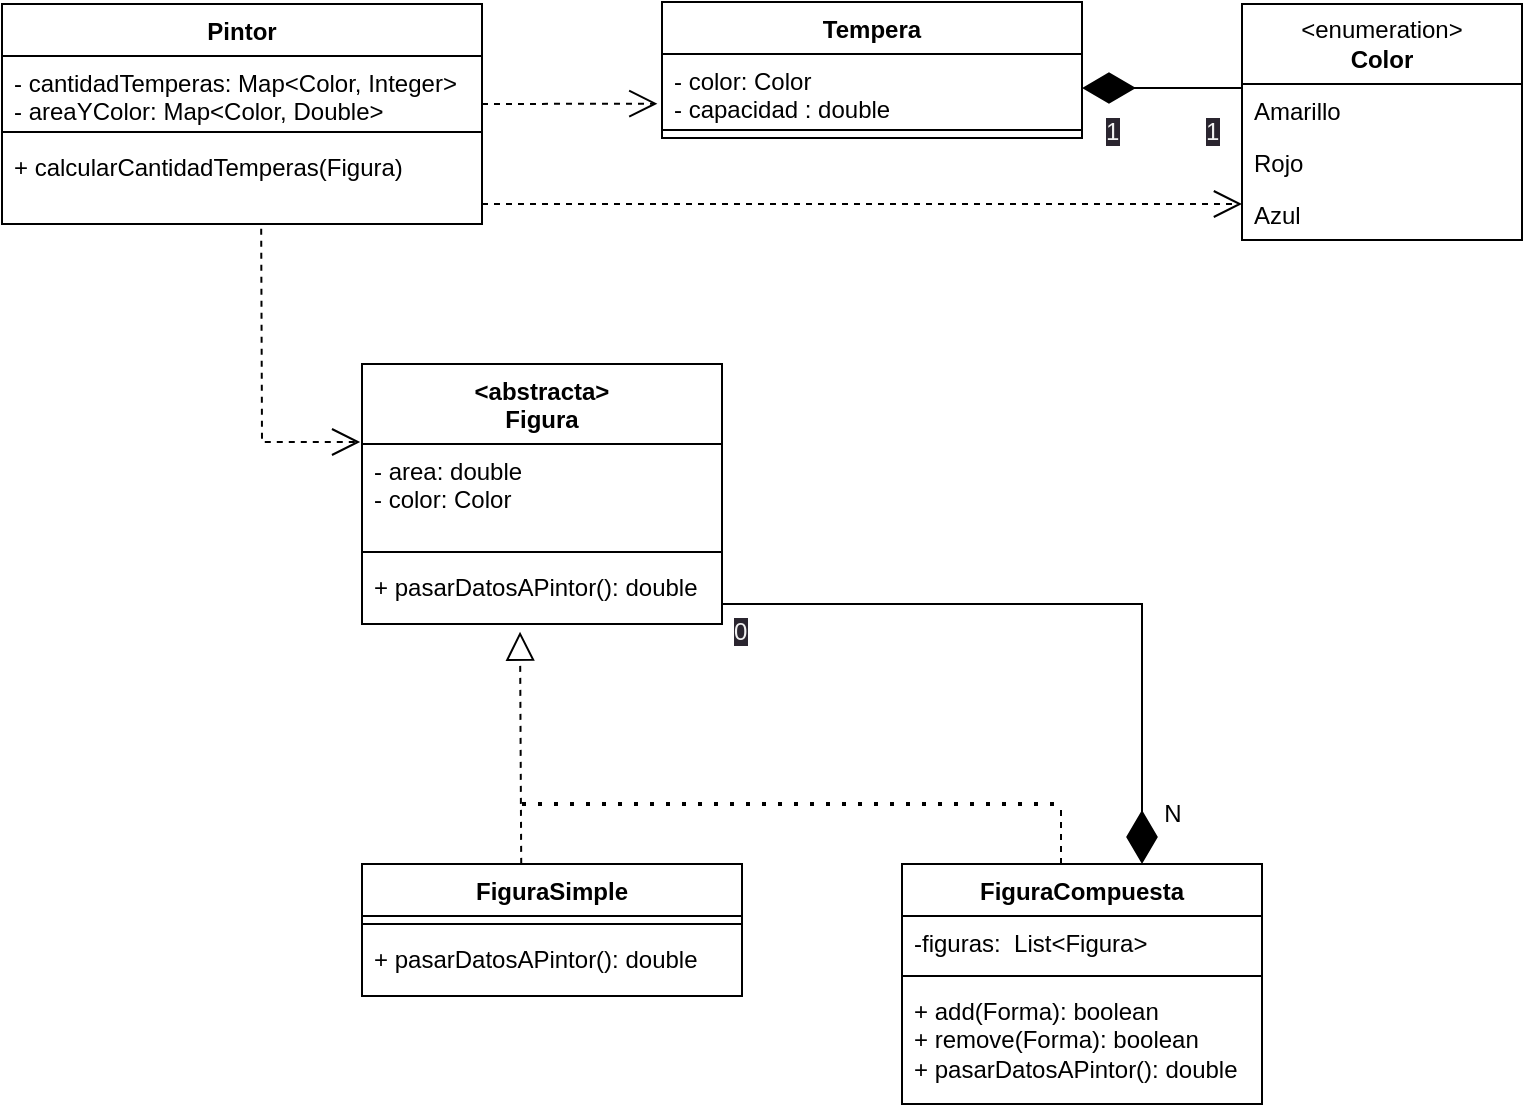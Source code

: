 <mxfile version="21.4.0" type="device">
  <diagram name="Página-1" id="YNBm7ADiWOh7QlegEDKo">
    <mxGraphModel dx="297" dy="511" grid="1" gridSize="10" guides="1" tooltips="1" connect="1" arrows="1" fold="1" page="1" pageScale="1" pageWidth="827" pageHeight="1169" math="0" shadow="0">
      <root>
        <mxCell id="0" />
        <mxCell id="1" parent="0" />
        <mxCell id="S-KEv3DDmNXd96zq63Ft-9" value="Tempera" style="swimlane;fontStyle=1;align=center;verticalAlign=top;childLayout=stackLayout;horizontal=1;startSize=26;horizontalStack=0;resizeParent=1;resizeParentMax=0;resizeLast=0;collapsible=1;marginBottom=0;whiteSpace=wrap;html=1;" vertex="1" parent="1">
          <mxGeometry x="370" y="9" width="210" height="68" as="geometry" />
        </mxCell>
        <mxCell id="S-KEv3DDmNXd96zq63Ft-10" value="- color: Color&lt;br&gt;- capacidad : double" style="text;strokeColor=none;fillColor=none;align=left;verticalAlign=top;spacingLeft=4;spacingRight=4;overflow=hidden;rotatable=0;points=[[0,0.5],[1,0.5]];portConstraint=eastwest;whiteSpace=wrap;html=1;" vertex="1" parent="S-KEv3DDmNXd96zq63Ft-9">
          <mxGeometry y="26" width="210" height="34" as="geometry" />
        </mxCell>
        <mxCell id="S-KEv3DDmNXd96zq63Ft-113" value="" style="endArrow=open;endSize=12;dashed=1;html=1;rounded=0;entryX=-0.011;entryY=0.73;entryDx=0;entryDy=0;entryPerimeter=0;" edge="1" parent="S-KEv3DDmNXd96zq63Ft-9" target="S-KEv3DDmNXd96zq63Ft-10">
          <mxGeometry width="160" relative="1" as="geometry">
            <mxPoint x="-90" y="51" as="sourcePoint" />
            <mxPoint x="-10" y="51" as="targetPoint" />
          </mxGeometry>
        </mxCell>
        <mxCell id="S-KEv3DDmNXd96zq63Ft-11" value="" style="line;strokeWidth=1;fillColor=none;align=left;verticalAlign=middle;spacingTop=-1;spacingLeft=3;spacingRight=3;rotatable=0;labelPosition=right;points=[];portConstraint=eastwest;strokeColor=inherit;" vertex="1" parent="S-KEv3DDmNXd96zq63Ft-9">
          <mxGeometry y="60" width="210" height="8" as="geometry" />
        </mxCell>
        <mxCell id="S-KEv3DDmNXd96zq63Ft-13" value="&amp;lt;enumeration&amp;gt;&lt;br style=&quot;font-weight: 700;&quot;&gt;&lt;span style=&quot;font-weight: 700;&quot;&gt;Color&lt;/span&gt;" style="swimlane;fontStyle=0;childLayout=stackLayout;horizontal=1;startSize=40;fillColor=none;horizontalStack=0;resizeParent=1;resizeParentMax=0;resizeLast=0;collapsible=1;marginBottom=0;whiteSpace=wrap;html=1;" vertex="1" parent="1">
          <mxGeometry x="660" y="10" width="140" height="118" as="geometry" />
        </mxCell>
        <mxCell id="S-KEv3DDmNXd96zq63Ft-14" value="Amarillo" style="text;strokeColor=none;fillColor=none;align=left;verticalAlign=top;spacingLeft=4;spacingRight=4;overflow=hidden;rotatable=0;points=[[0,0.5],[1,0.5]];portConstraint=eastwest;whiteSpace=wrap;html=1;" vertex="1" parent="S-KEv3DDmNXd96zq63Ft-13">
          <mxGeometry y="40" width="140" height="26" as="geometry" />
        </mxCell>
        <mxCell id="S-KEv3DDmNXd96zq63Ft-15" value="Rojo" style="text;strokeColor=none;fillColor=none;align=left;verticalAlign=top;spacingLeft=4;spacingRight=4;overflow=hidden;rotatable=0;points=[[0,0.5],[1,0.5]];portConstraint=eastwest;whiteSpace=wrap;html=1;" vertex="1" parent="S-KEv3DDmNXd96zq63Ft-13">
          <mxGeometry y="66" width="140" height="26" as="geometry" />
        </mxCell>
        <mxCell id="S-KEv3DDmNXd96zq63Ft-16" value="Azul" style="text;strokeColor=none;fillColor=none;align=left;verticalAlign=top;spacingLeft=4;spacingRight=4;overflow=hidden;rotatable=0;points=[[0,0.5],[1,0.5]];portConstraint=eastwest;whiteSpace=wrap;html=1;" vertex="1" parent="S-KEv3DDmNXd96zq63Ft-13">
          <mxGeometry y="92" width="140" height="26" as="geometry" />
        </mxCell>
        <mxCell id="S-KEv3DDmNXd96zq63Ft-19" value="FiguraSimple" style="swimlane;fontStyle=1;align=center;verticalAlign=top;childLayout=stackLayout;horizontal=1;startSize=26;horizontalStack=0;resizeParent=1;resizeParentMax=0;resizeLast=0;collapsible=1;marginBottom=0;whiteSpace=wrap;html=1;" vertex="1" parent="1">
          <mxGeometry x="220" y="440" width="190" height="66" as="geometry" />
        </mxCell>
        <mxCell id="S-KEv3DDmNXd96zq63Ft-21" value="" style="line;strokeWidth=1;fillColor=none;align=left;verticalAlign=middle;spacingTop=-1;spacingLeft=3;spacingRight=3;rotatable=0;labelPosition=right;points=[];portConstraint=eastwest;strokeColor=inherit;" vertex="1" parent="S-KEv3DDmNXd96zq63Ft-19">
          <mxGeometry y="26" width="190" height="8" as="geometry" />
        </mxCell>
        <mxCell id="S-KEv3DDmNXd96zq63Ft-22" value="+ pasarDatosAPintor(): double" style="text;strokeColor=none;fillColor=none;align=left;verticalAlign=top;spacingLeft=4;spacingRight=4;overflow=hidden;rotatable=0;points=[[0,0.5],[1,0.5]];portConstraint=eastwest;whiteSpace=wrap;html=1;" vertex="1" parent="S-KEv3DDmNXd96zq63Ft-19">
          <mxGeometry y="34" width="190" height="32" as="geometry" />
        </mxCell>
        <mxCell id="S-KEv3DDmNXd96zq63Ft-28" value="&amp;lt;abstracta&amp;gt;&lt;br&gt;Figura" style="swimlane;fontStyle=1;align=center;verticalAlign=top;childLayout=stackLayout;horizontal=1;startSize=40;horizontalStack=0;resizeParent=1;resizeParentMax=0;resizeLast=0;collapsible=1;marginBottom=0;whiteSpace=wrap;html=1;" vertex="1" parent="1">
          <mxGeometry x="220" y="190" width="180" height="130" as="geometry" />
        </mxCell>
        <mxCell id="S-KEv3DDmNXd96zq63Ft-29" value="- area: double&lt;br&gt;- color: Color" style="text;strokeColor=none;fillColor=none;align=left;verticalAlign=top;spacingLeft=4;spacingRight=4;overflow=hidden;rotatable=0;points=[[0,0.5],[1,0.5]];portConstraint=eastwest;whiteSpace=wrap;html=1;" vertex="1" parent="S-KEv3DDmNXd96zq63Ft-28">
          <mxGeometry y="40" width="180" height="50" as="geometry" />
        </mxCell>
        <mxCell id="S-KEv3DDmNXd96zq63Ft-30" value="" style="line;strokeWidth=1;fillColor=none;align=left;verticalAlign=middle;spacingTop=-1;spacingLeft=3;spacingRight=3;rotatable=0;labelPosition=right;points=[];portConstraint=eastwest;strokeColor=inherit;" vertex="1" parent="S-KEv3DDmNXd96zq63Ft-28">
          <mxGeometry y="90" width="180" height="8" as="geometry" />
        </mxCell>
        <mxCell id="S-KEv3DDmNXd96zq63Ft-31" value="+ pasarDatosAPintor(): double" style="text;strokeColor=none;fillColor=none;align=left;verticalAlign=top;spacingLeft=4;spacingRight=4;overflow=hidden;rotatable=0;points=[[0,0.5],[1,0.5]];portConstraint=eastwest;whiteSpace=wrap;html=1;" vertex="1" parent="S-KEv3DDmNXd96zq63Ft-28">
          <mxGeometry y="98" width="180" height="32" as="geometry" />
        </mxCell>
        <mxCell id="S-KEv3DDmNXd96zq63Ft-36" value="FiguraCompuesta" style="swimlane;fontStyle=1;align=center;verticalAlign=top;childLayout=stackLayout;horizontal=1;startSize=26;horizontalStack=0;resizeParent=1;resizeParentMax=0;resizeLast=0;collapsible=1;marginBottom=0;whiteSpace=wrap;html=1;" vertex="1" parent="1">
          <mxGeometry x="490" y="440" width="180" height="120" as="geometry" />
        </mxCell>
        <mxCell id="S-KEv3DDmNXd96zq63Ft-37" value="-figuras:&amp;nbsp; List&amp;lt;Figura&amp;gt;" style="text;strokeColor=none;fillColor=none;align=left;verticalAlign=top;spacingLeft=4;spacingRight=4;overflow=hidden;rotatable=0;points=[[0,0.5],[1,0.5]];portConstraint=eastwest;whiteSpace=wrap;html=1;" vertex="1" parent="S-KEv3DDmNXd96zq63Ft-36">
          <mxGeometry y="26" width="180" height="26" as="geometry" />
        </mxCell>
        <mxCell id="S-KEv3DDmNXd96zq63Ft-38" value="" style="line;strokeWidth=1;fillColor=none;align=left;verticalAlign=middle;spacingTop=-1;spacingLeft=3;spacingRight=3;rotatable=0;labelPosition=right;points=[];portConstraint=eastwest;strokeColor=inherit;" vertex="1" parent="S-KEv3DDmNXd96zq63Ft-36">
          <mxGeometry y="52" width="180" height="8" as="geometry" />
        </mxCell>
        <mxCell id="S-KEv3DDmNXd96zq63Ft-39" value="+ add(Forma): boolean&lt;br&gt;+ remove(Forma): boolean&lt;br&gt;+ pasarDatosAPintor(): double" style="text;strokeColor=none;fillColor=none;align=left;verticalAlign=top;spacingLeft=4;spacingRight=4;overflow=hidden;rotatable=0;points=[[0,0.5],[1,0.5]];portConstraint=eastwest;whiteSpace=wrap;html=1;" vertex="1" parent="S-KEv3DDmNXd96zq63Ft-36">
          <mxGeometry y="60" width="180" height="60" as="geometry" />
        </mxCell>
        <mxCell id="S-KEv3DDmNXd96zq63Ft-41" value="" style="endArrow=block;dashed=1;endFill=0;endSize=12;html=1;rounded=0;entryX=0.439;entryY=1.12;entryDx=0;entryDy=0;entryPerimeter=0;exitX=0.419;exitY=-0.001;exitDx=0;exitDy=0;exitPerimeter=0;" edge="1" parent="1" source="S-KEv3DDmNXd96zq63Ft-19" target="S-KEv3DDmNXd96zq63Ft-31">
          <mxGeometry width="160" relative="1" as="geometry">
            <mxPoint x="300" y="430" as="sourcePoint" />
            <mxPoint x="460" y="430" as="targetPoint" />
          </mxGeometry>
        </mxCell>
        <mxCell id="S-KEv3DDmNXd96zq63Ft-43" value="" style="endArrow=none;dashed=1;html=1;dashPattern=1 3;strokeWidth=2;rounded=0;" edge="1" parent="1">
          <mxGeometry width="50" height="50" relative="1" as="geometry">
            <mxPoint x="300" y="410" as="sourcePoint" />
            <mxPoint x="570" y="410" as="targetPoint" />
          </mxGeometry>
        </mxCell>
        <mxCell id="S-KEv3DDmNXd96zq63Ft-44" value="" style="endArrow=none;dashed=1;html=1;rounded=0;" edge="1" parent="1">
          <mxGeometry width="50" height="50" relative="1" as="geometry">
            <mxPoint x="569.5" y="440" as="sourcePoint" />
            <mxPoint x="569.5" y="410" as="targetPoint" />
          </mxGeometry>
        </mxCell>
        <mxCell id="S-KEv3DDmNXd96zq63Ft-45" value="" style="endArrow=diamondThin;endFill=1;endSize=24;html=1;rounded=0;" edge="1" parent="1">
          <mxGeometry width="160" relative="1" as="geometry">
            <mxPoint x="410" y="310" as="sourcePoint" />
            <mxPoint x="610" y="440" as="targetPoint" />
            <Array as="points">
              <mxPoint x="400" y="310" />
              <mxPoint x="410" y="310" />
              <mxPoint x="610" y="310" />
            </Array>
          </mxGeometry>
        </mxCell>
        <mxCell id="S-KEv3DDmNXd96zq63Ft-46" value="N" style="text;html=1;align=center;verticalAlign=middle;resizable=0;points=[];autosize=1;strokeColor=none;fillColor=none;" vertex="1" parent="1">
          <mxGeometry x="610" y="400" width="30" height="30" as="geometry" />
        </mxCell>
        <mxCell id="S-KEv3DDmNXd96zq63Ft-90" value="Pintor" style="swimlane;fontStyle=1;align=center;verticalAlign=top;childLayout=stackLayout;horizontal=1;startSize=26;horizontalStack=0;resizeParent=1;resizeParentMax=0;resizeLast=0;collapsible=1;marginBottom=0;whiteSpace=wrap;html=1;" vertex="1" parent="1">
          <mxGeometry x="40" y="10" width="240" height="110" as="geometry" />
        </mxCell>
        <mxCell id="S-KEv3DDmNXd96zq63Ft-91" value="- cantidadTemperas: Map&amp;lt;Color, Integer&amp;gt;&lt;br&gt;- areaYColor: Map&amp;lt;Color, Double&amp;gt;" style="text;strokeColor=none;fillColor=none;align=left;verticalAlign=top;spacingLeft=4;spacingRight=4;overflow=hidden;rotatable=0;points=[[0,0.5],[1,0.5]];portConstraint=eastwest;whiteSpace=wrap;html=1;" vertex="1" parent="S-KEv3DDmNXd96zq63Ft-90">
          <mxGeometry y="26" width="240" height="34" as="geometry" />
        </mxCell>
        <mxCell id="S-KEv3DDmNXd96zq63Ft-92" value="" style="line;strokeWidth=1;fillColor=none;align=left;verticalAlign=middle;spacingTop=-1;spacingLeft=3;spacingRight=3;rotatable=0;labelPosition=right;points=[];portConstraint=eastwest;strokeColor=inherit;" vertex="1" parent="S-KEv3DDmNXd96zq63Ft-90">
          <mxGeometry y="60" width="240" height="8" as="geometry" />
        </mxCell>
        <mxCell id="S-KEv3DDmNXd96zq63Ft-93" value="+ calcularCantidadTemperas(Figura)" style="text;strokeColor=none;fillColor=none;align=left;verticalAlign=top;spacingLeft=4;spacingRight=4;overflow=hidden;rotatable=0;points=[[0,0.5],[1,0.5]];portConstraint=eastwest;whiteSpace=wrap;html=1;" vertex="1" parent="S-KEv3DDmNXd96zq63Ft-90">
          <mxGeometry y="68" width="240" height="42" as="geometry" />
        </mxCell>
        <mxCell id="S-KEv3DDmNXd96zq63Ft-97" value="" style="endArrow=open;endSize=12;dashed=1;html=1;rounded=0;entryX=-0.005;entryY=-0.02;entryDx=0;entryDy=0;entryPerimeter=0;exitX=0.54;exitY=1.057;exitDx=0;exitDy=0;exitPerimeter=0;" edge="1" parent="1" source="S-KEv3DDmNXd96zq63Ft-93" target="S-KEv3DDmNXd96zq63Ft-29">
          <mxGeometry width="160" relative="1" as="geometry">
            <mxPoint x="292" y="160" as="sourcePoint" />
            <mxPoint x="590" y="270" as="targetPoint" />
            <Array as="points">
              <mxPoint x="170" y="229" />
            </Array>
          </mxGeometry>
        </mxCell>
        <mxCell id="S-KEv3DDmNXd96zq63Ft-98" value="" style="endArrow=diamondThin;endFill=1;endSize=24;html=1;rounded=0;entryX=1;entryY=0.5;entryDx=0;entryDy=0;" edge="1" parent="1" target="S-KEv3DDmNXd96zq63Ft-10">
          <mxGeometry width="160" relative="1" as="geometry">
            <mxPoint x="660" y="52" as="sourcePoint" />
            <mxPoint x="590" y="52" as="targetPoint" />
          </mxGeometry>
        </mxCell>
        <mxCell id="S-KEv3DDmNXd96zq63Ft-105" value="&lt;span style=&quot;color: rgb(240, 240, 240); font-family: Helvetica; font-size: 12px; font-style: normal; font-variant-ligatures: normal; font-variant-caps: normal; font-weight: 400; letter-spacing: normal; orphans: 2; text-align: center; text-indent: 0px; text-transform: none; widows: 2; word-spacing: 0px; -webkit-text-stroke-width: 0px; background-color: rgb(42, 37, 47); text-decoration-thickness: initial; text-decoration-style: initial; text-decoration-color: initial; float: none; display: inline !important;&quot;&gt;1&lt;br&gt;&lt;/span&gt;" style="text;whiteSpace=wrap;html=1;" vertex="1" parent="1">
          <mxGeometry x="590" y="60" width="20" height="30" as="geometry" />
        </mxCell>
        <mxCell id="S-KEv3DDmNXd96zq63Ft-106" value="&lt;span style=&quot;color: rgb(240, 240, 240); font-family: Helvetica; font-size: 12px; font-style: normal; font-variant-ligatures: normal; font-variant-caps: normal; font-weight: 400; letter-spacing: normal; orphans: 2; text-align: center; text-indent: 0px; text-transform: none; widows: 2; word-spacing: 0px; -webkit-text-stroke-width: 0px; background-color: rgb(42, 37, 47); text-decoration-thickness: initial; text-decoration-style: initial; text-decoration-color: initial; float: none; display: inline !important;&quot;&gt;1&lt;br&gt;&lt;/span&gt;" style="text;whiteSpace=wrap;html=1;" vertex="1" parent="1">
          <mxGeometry x="640" y="60" width="20" height="30" as="geometry" />
        </mxCell>
        <mxCell id="S-KEv3DDmNXd96zq63Ft-110" value="&lt;span style=&quot;color: rgb(240, 240, 240); font-family: Helvetica; font-size: 12px; font-style: normal; font-variant-ligatures: normal; font-variant-caps: normal; font-weight: 400; letter-spacing: normal; orphans: 2; text-align: center; text-indent: 0px; text-transform: none; widows: 2; word-spacing: 0px; -webkit-text-stroke-width: 0px; background-color: rgb(42, 37, 47); text-decoration-thickness: initial; text-decoration-style: initial; text-decoration-color: initial; float: none; display: inline !important;&quot;&gt;0&lt;br&gt;&lt;/span&gt;" style="text;whiteSpace=wrap;html=1;" vertex="1" parent="1">
          <mxGeometry x="404" y="310" width="20" height="30" as="geometry" />
        </mxCell>
        <mxCell id="S-KEv3DDmNXd96zq63Ft-115" value="" style="endArrow=open;endSize=12;dashed=1;html=1;rounded=0;exitX=1;exitY=0.762;exitDx=0;exitDy=0;exitPerimeter=0;" edge="1" parent="1" source="S-KEv3DDmNXd96zq63Ft-93">
          <mxGeometry width="160" relative="1" as="geometry">
            <mxPoint x="500" y="110" as="sourcePoint" />
            <mxPoint x="660" y="110" as="targetPoint" />
          </mxGeometry>
        </mxCell>
      </root>
    </mxGraphModel>
  </diagram>
</mxfile>
